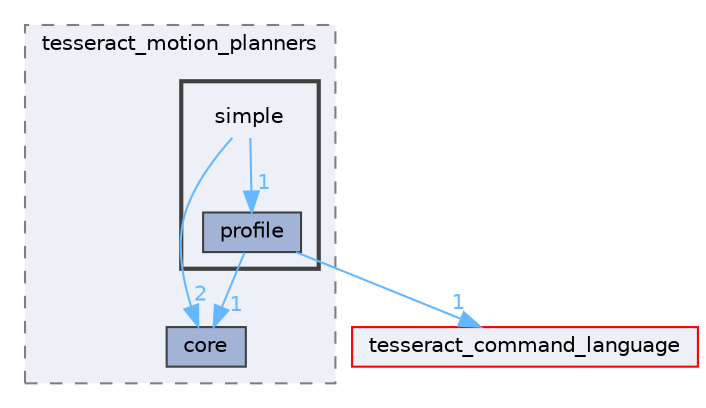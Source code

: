 digraph "tesseract_motion_planners/core/include/tesseract_motion_planners/simple"
{
 // LATEX_PDF_SIZE
  bgcolor="transparent";
  edge [fontname=Helvetica,fontsize=10,labelfontname=Helvetica,labelfontsize=10];
  node [fontname=Helvetica,fontsize=10,shape=box,height=0.2,width=0.4];
  compound=true
  subgraph clusterdir_539c437dd29b6b4026281223e41c64b7 {
    graph [ bgcolor="#edf0f7", pencolor="grey50", label="tesseract_motion_planners", fontname=Helvetica,fontsize=10 style="filled,dashed", URL="dir_539c437dd29b6b4026281223e41c64b7.html",tooltip=""]
  dir_476cc28bd7381e5e8f3959d958a81953 [label="core", fillcolor="#a2b4d6", color="grey25", style="filled", URL="dir_476cc28bd7381e5e8f3959d958a81953.html",tooltip=""];
  subgraph clusterdir_4f129eeb08e6762a73b0fbca3c81f616 {
    graph [ bgcolor="#edf0f7", pencolor="grey25", label="", fontname=Helvetica,fontsize=10 style="filled,bold", URL="dir_4f129eeb08e6762a73b0fbca3c81f616.html",tooltip=""]
    dir_4f129eeb08e6762a73b0fbca3c81f616 [shape=plaintext, label="simple"];
  dir_0f25548acecd5ada8b6ea5c7664145c1 [label="profile", fillcolor="#a2b4d6", color="grey25", style="filled", URL="dir_0f25548acecd5ada8b6ea5c7664145c1.html",tooltip=""];
  }
  }
  dir_fa47c2fa9b13a12fc195f1b83854b816 [label="tesseract_command_language", fillcolor="#edf0f7", color="red", style="filled", URL="dir_fa47c2fa9b13a12fc195f1b83854b816.html",tooltip=""];
  dir_4f129eeb08e6762a73b0fbca3c81f616->dir_0f25548acecd5ada8b6ea5c7664145c1 [headlabel="1", labeldistance=1.5 headhref="dir_000035_000023.html" color="steelblue1" fontcolor="steelblue1"];
  dir_4f129eeb08e6762a73b0fbca3c81f616->dir_476cc28bd7381e5e8f3959d958a81953 [headlabel="2", labeldistance=1.5 headhref="dir_000035_000001.html" color="steelblue1" fontcolor="steelblue1"];
  dir_0f25548acecd5ada8b6ea5c7664145c1->dir_476cc28bd7381e5e8f3959d958a81953 [headlabel="1", labeldistance=1.5 headhref="dir_000023_000001.html" color="steelblue1" fontcolor="steelblue1"];
  dir_0f25548acecd5ada8b6ea5c7664145c1->dir_fa47c2fa9b13a12fc195f1b83854b816 [headlabel="1", labeldistance=1.5 headhref="dir_000023_000048.html" color="steelblue1" fontcolor="steelblue1"];
}
